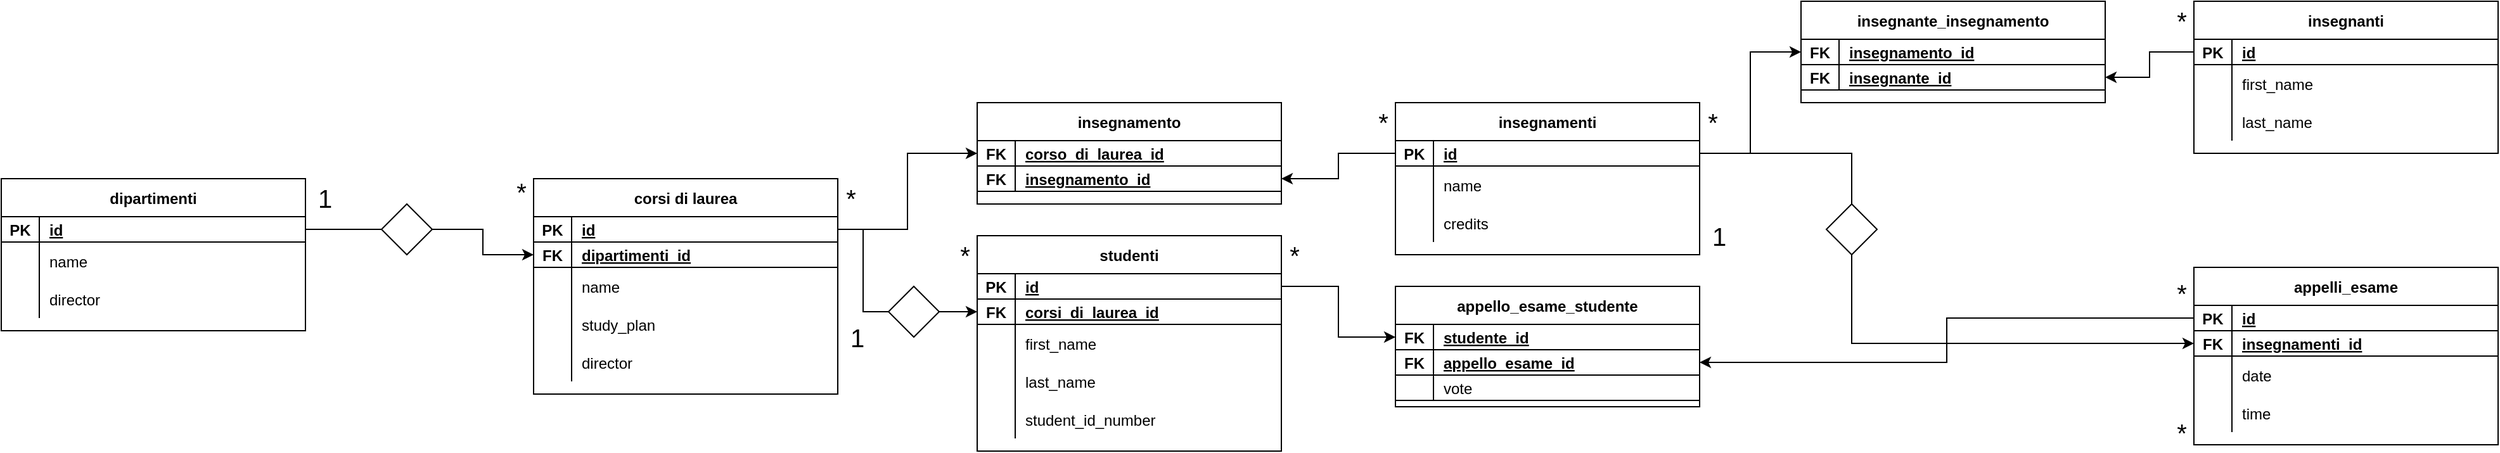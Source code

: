 <mxfile version="17.0.0" type="device"><diagram id="R2lEEEUBdFMjLlhIrx00" name="Page-1"><mxGraphModel dx="1130" dy="514" grid="1" gridSize="10" guides="1" tooltips="1" connect="1" arrows="1" fold="1" page="1" pageScale="1" pageWidth="850" pageHeight="1100" math="0" shadow="0" extFonts="Permanent Marker^https://fonts.googleapis.com/css?family=Permanent+Marker"><root><mxCell id="0"/><mxCell id="1" parent="0"/><mxCell id="UyLgI81GVn8td4IzQtl2-1" value="dipartimenti" style="shape=table;startSize=30;container=1;collapsible=1;childLayout=tableLayout;fixedRows=1;rowLines=0;fontStyle=1;align=center;resizeLast=1;" parent="1" vertex="1"><mxGeometry x="140" y="640" width="240" height="120" as="geometry"/></mxCell><mxCell id="UyLgI81GVn8td4IzQtl2-2" value="" style="shape=partialRectangle;collapsible=0;dropTarget=0;pointerEvents=0;fillColor=none;points=[[0,0.5],[1,0.5]];portConstraint=eastwest;top=0;left=0;right=0;bottom=1;" parent="UyLgI81GVn8td4IzQtl2-1" vertex="1"><mxGeometry y="30" width="240" height="20" as="geometry"/></mxCell><mxCell id="UyLgI81GVn8td4IzQtl2-3" value="PK" style="shape=partialRectangle;overflow=hidden;connectable=0;fillColor=none;top=0;left=0;bottom=0;right=0;fontStyle=1;" parent="UyLgI81GVn8td4IzQtl2-2" vertex="1"><mxGeometry width="30" height="20" as="geometry"><mxRectangle width="30" height="20" as="alternateBounds"/></mxGeometry></mxCell><mxCell id="UyLgI81GVn8td4IzQtl2-4" value="id" style="shape=partialRectangle;overflow=hidden;connectable=0;fillColor=none;top=0;left=0;bottom=0;right=0;align=left;spacingLeft=6;fontStyle=5;" parent="UyLgI81GVn8td4IzQtl2-2" vertex="1"><mxGeometry x="30" width="210" height="20" as="geometry"><mxRectangle width="210" height="20" as="alternateBounds"/></mxGeometry></mxCell><mxCell id="UyLgI81GVn8td4IzQtl2-5" value="" style="shape=partialRectangle;collapsible=0;dropTarget=0;pointerEvents=0;fillColor=none;points=[[0,0.5],[1,0.5]];portConstraint=eastwest;top=0;left=0;right=0;bottom=0;" parent="UyLgI81GVn8td4IzQtl2-1" vertex="1"><mxGeometry y="50" width="240" height="30" as="geometry"/></mxCell><mxCell id="UyLgI81GVn8td4IzQtl2-6" value="" style="shape=partialRectangle;overflow=hidden;connectable=0;fillColor=none;top=0;left=0;bottom=0;right=0;" parent="UyLgI81GVn8td4IzQtl2-5" vertex="1"><mxGeometry width="30" height="30" as="geometry"><mxRectangle width="30" height="30" as="alternateBounds"/></mxGeometry></mxCell><mxCell id="UyLgI81GVn8td4IzQtl2-7" value="name" style="shape=partialRectangle;overflow=hidden;connectable=0;fillColor=none;top=0;left=0;bottom=0;right=0;align=left;spacingLeft=6;" parent="UyLgI81GVn8td4IzQtl2-5" vertex="1"><mxGeometry x="30" width="210" height="30" as="geometry"><mxRectangle width="210" height="30" as="alternateBounds"/></mxGeometry></mxCell><mxCell id="UyLgI81GVn8td4IzQtl2-36" value="" style="shape=partialRectangle;collapsible=0;dropTarget=0;pointerEvents=0;fillColor=none;points=[[0,0.5],[1,0.5]];portConstraint=eastwest;top=0;left=0;right=0;bottom=0;" parent="UyLgI81GVn8td4IzQtl2-1" vertex="1"><mxGeometry y="80" width="240" height="30" as="geometry"/></mxCell><mxCell id="UyLgI81GVn8td4IzQtl2-37" value="" style="shape=partialRectangle;overflow=hidden;connectable=0;fillColor=none;top=0;left=0;bottom=0;right=0;" parent="UyLgI81GVn8td4IzQtl2-36" vertex="1"><mxGeometry width="30" height="30" as="geometry"><mxRectangle width="30" height="30" as="alternateBounds"/></mxGeometry></mxCell><mxCell id="UyLgI81GVn8td4IzQtl2-38" value="director" style="shape=partialRectangle;overflow=hidden;connectable=0;fillColor=none;top=0;left=0;bottom=0;right=0;align=left;spacingLeft=6;" parent="UyLgI81GVn8td4IzQtl2-36" vertex="1"><mxGeometry x="30" width="210" height="30" as="geometry"><mxRectangle width="210" height="30" as="alternateBounds"/></mxGeometry></mxCell><mxCell id="UyLgI81GVn8td4IzQtl2-8" value="corsi di laurea" style="shape=table;startSize=30;container=1;collapsible=1;childLayout=tableLayout;fixedRows=1;rowLines=0;fontStyle=1;align=center;resizeLast=1;" parent="1" vertex="1"><mxGeometry x="560" y="640" width="240" height="170" as="geometry"/></mxCell><mxCell id="UyLgI81GVn8td4IzQtl2-9" value="" style="shape=partialRectangle;collapsible=0;dropTarget=0;pointerEvents=0;fillColor=none;points=[[0,0.5],[1,0.5]];portConstraint=eastwest;top=0;left=0;right=0;bottom=1;" parent="UyLgI81GVn8td4IzQtl2-8" vertex="1"><mxGeometry y="30" width="240" height="20" as="geometry"/></mxCell><mxCell id="UyLgI81GVn8td4IzQtl2-10" value="PK" style="shape=partialRectangle;overflow=hidden;connectable=0;fillColor=none;top=0;left=0;bottom=0;right=0;fontStyle=1;" parent="UyLgI81GVn8td4IzQtl2-9" vertex="1"><mxGeometry width="30" height="20" as="geometry"><mxRectangle width="30" height="20" as="alternateBounds"/></mxGeometry></mxCell><mxCell id="UyLgI81GVn8td4IzQtl2-11" value="id " style="shape=partialRectangle;overflow=hidden;connectable=0;fillColor=none;top=0;left=0;bottom=0;right=0;align=left;spacingLeft=6;fontStyle=5;" parent="UyLgI81GVn8td4IzQtl2-9" vertex="1"><mxGeometry x="30" width="210" height="20" as="geometry"><mxRectangle width="210" height="20" as="alternateBounds"/></mxGeometry></mxCell><mxCell id="UyLgI81GVn8td4IzQtl2-60" value="" style="shape=partialRectangle;collapsible=0;dropTarget=0;pointerEvents=0;fillColor=none;points=[[0,0.5],[1,0.5]];portConstraint=eastwest;top=0;left=0;right=0;bottom=1;" parent="UyLgI81GVn8td4IzQtl2-8" vertex="1"><mxGeometry y="50" width="240" height="20" as="geometry"/></mxCell><mxCell id="UyLgI81GVn8td4IzQtl2-61" value="FK" style="shape=partialRectangle;overflow=hidden;connectable=0;fillColor=none;top=0;left=0;bottom=0;right=0;fontStyle=1;" parent="UyLgI81GVn8td4IzQtl2-60" vertex="1"><mxGeometry width="30" height="20" as="geometry"><mxRectangle width="30" height="20" as="alternateBounds"/></mxGeometry></mxCell><mxCell id="UyLgI81GVn8td4IzQtl2-62" value="dipartimenti_id" style="shape=partialRectangle;overflow=hidden;connectable=0;fillColor=none;top=0;left=0;bottom=0;right=0;align=left;spacingLeft=6;fontStyle=5;" parent="UyLgI81GVn8td4IzQtl2-60" vertex="1"><mxGeometry x="30" width="210" height="20" as="geometry"><mxRectangle width="210" height="20" as="alternateBounds"/></mxGeometry></mxCell><mxCell id="UyLgI81GVn8td4IzQtl2-12" value="" style="shape=partialRectangle;collapsible=0;dropTarget=0;pointerEvents=0;fillColor=none;points=[[0,0.5],[1,0.5]];portConstraint=eastwest;top=0;left=0;right=0;bottom=0;" parent="UyLgI81GVn8td4IzQtl2-8" vertex="1"><mxGeometry y="70" width="240" height="30" as="geometry"/></mxCell><mxCell id="UyLgI81GVn8td4IzQtl2-13" value="" style="shape=partialRectangle;overflow=hidden;connectable=0;fillColor=none;top=0;left=0;bottom=0;right=0;" parent="UyLgI81GVn8td4IzQtl2-12" vertex="1"><mxGeometry width="30" height="30" as="geometry"><mxRectangle width="30" height="30" as="alternateBounds"/></mxGeometry></mxCell><mxCell id="UyLgI81GVn8td4IzQtl2-14" value="name" style="shape=partialRectangle;overflow=hidden;connectable=0;fillColor=none;top=0;left=0;bottom=0;right=0;align=left;spacingLeft=6;" parent="UyLgI81GVn8td4IzQtl2-12" vertex="1"><mxGeometry x="30" width="210" height="30" as="geometry"><mxRectangle width="210" height="30" as="alternateBounds"/></mxGeometry></mxCell><mxCell id="UyLgI81GVn8td4IzQtl2-244" value="" style="shape=partialRectangle;collapsible=0;dropTarget=0;pointerEvents=0;fillColor=none;points=[[0,0.5],[1,0.5]];portConstraint=eastwest;top=0;left=0;right=0;bottom=0;" parent="UyLgI81GVn8td4IzQtl2-8" vertex="1"><mxGeometry y="100" width="240" height="30" as="geometry"/></mxCell><mxCell id="UyLgI81GVn8td4IzQtl2-245" value="" style="shape=partialRectangle;overflow=hidden;connectable=0;fillColor=none;top=0;left=0;bottom=0;right=0;" parent="UyLgI81GVn8td4IzQtl2-244" vertex="1"><mxGeometry width="30" height="30" as="geometry"><mxRectangle width="30" height="30" as="alternateBounds"/></mxGeometry></mxCell><mxCell id="UyLgI81GVn8td4IzQtl2-246" value="study_plan" style="shape=partialRectangle;overflow=hidden;connectable=0;fillColor=none;top=0;left=0;bottom=0;right=0;align=left;spacingLeft=6;" parent="UyLgI81GVn8td4IzQtl2-244" vertex="1"><mxGeometry x="30" width="210" height="30" as="geometry"><mxRectangle width="210" height="30" as="alternateBounds"/></mxGeometry></mxCell><mxCell id="UyLgI81GVn8td4IzQtl2-92" value="" style="shape=partialRectangle;collapsible=0;dropTarget=0;pointerEvents=0;fillColor=none;points=[[0,0.5],[1,0.5]];portConstraint=eastwest;top=0;left=0;right=0;bottom=0;" parent="UyLgI81GVn8td4IzQtl2-8" vertex="1"><mxGeometry y="130" width="240" height="30" as="geometry"/></mxCell><mxCell id="UyLgI81GVn8td4IzQtl2-93" value="" style="shape=partialRectangle;overflow=hidden;connectable=0;fillColor=none;top=0;left=0;bottom=0;right=0;" parent="UyLgI81GVn8td4IzQtl2-92" vertex="1"><mxGeometry width="30" height="30" as="geometry"><mxRectangle width="30" height="30" as="alternateBounds"/></mxGeometry></mxCell><mxCell id="UyLgI81GVn8td4IzQtl2-94" value="director" style="shape=partialRectangle;overflow=hidden;connectable=0;fillColor=none;top=0;left=0;bottom=0;right=0;align=left;spacingLeft=6;" parent="UyLgI81GVn8td4IzQtl2-92" vertex="1"><mxGeometry x="30" width="210" height="30" as="geometry"><mxRectangle width="210" height="30" as="alternateBounds"/></mxGeometry></mxCell><mxCell id="UyLgI81GVn8td4IzQtl2-58" value="1" style="text;html=1;align=center;verticalAlign=middle;resizable=0;points=[];autosize=1;strokeColor=none;fillColor=none;fontSize=20;" parent="1" vertex="1"><mxGeometry x="380" y="640" width="30" height="30" as="geometry"/></mxCell><mxCell id="UyLgI81GVn8td4IzQtl2-59" value="*" style="text;html=1;align=center;verticalAlign=middle;resizable=0;points=[];autosize=1;strokeColor=none;fillColor=none;fontSize=20;" parent="1" vertex="1"><mxGeometry x="540" y="635" width="20" height="30" as="geometry"/></mxCell><mxCell id="UyLgI81GVn8td4IzQtl2-63" value="insegnamenti" style="shape=table;startSize=30;container=1;collapsible=1;childLayout=tableLayout;fixedRows=1;rowLines=0;fontStyle=1;align=center;resizeLast=1;" parent="1" vertex="1"><mxGeometry x="1240" y="580" width="240" height="120" as="geometry"/></mxCell><mxCell id="UyLgI81GVn8td4IzQtl2-64" value="" style="shape=partialRectangle;collapsible=0;dropTarget=0;pointerEvents=0;fillColor=none;points=[[0,0.5],[1,0.5]];portConstraint=eastwest;top=0;left=0;right=0;bottom=1;" parent="UyLgI81GVn8td4IzQtl2-63" vertex="1"><mxGeometry y="30" width="240" height="20" as="geometry"/></mxCell><mxCell id="UyLgI81GVn8td4IzQtl2-65" value="PK" style="shape=partialRectangle;overflow=hidden;connectable=0;fillColor=none;top=0;left=0;bottom=0;right=0;fontStyle=1;" parent="UyLgI81GVn8td4IzQtl2-64" vertex="1"><mxGeometry width="30" height="20" as="geometry"><mxRectangle width="30" height="20" as="alternateBounds"/></mxGeometry></mxCell><mxCell id="UyLgI81GVn8td4IzQtl2-66" value="id " style="shape=partialRectangle;overflow=hidden;connectable=0;fillColor=none;top=0;left=0;bottom=0;right=0;align=left;spacingLeft=6;fontStyle=5;" parent="UyLgI81GVn8td4IzQtl2-64" vertex="1"><mxGeometry x="30" width="210" height="20" as="geometry"><mxRectangle width="210" height="20" as="alternateBounds"/></mxGeometry></mxCell><mxCell id="UyLgI81GVn8td4IzQtl2-70" value="" style="shape=partialRectangle;collapsible=0;dropTarget=0;pointerEvents=0;fillColor=none;points=[[0,0.5],[1,0.5]];portConstraint=eastwest;top=0;left=0;right=0;bottom=0;" parent="UyLgI81GVn8td4IzQtl2-63" vertex="1"><mxGeometry y="50" width="240" height="30" as="geometry"/></mxCell><mxCell id="UyLgI81GVn8td4IzQtl2-71" value="" style="shape=partialRectangle;overflow=hidden;connectable=0;fillColor=none;top=0;left=0;bottom=0;right=0;" parent="UyLgI81GVn8td4IzQtl2-70" vertex="1"><mxGeometry width="30" height="30" as="geometry"><mxRectangle width="30" height="30" as="alternateBounds"/></mxGeometry></mxCell><mxCell id="UyLgI81GVn8td4IzQtl2-72" value="name" style="shape=partialRectangle;overflow=hidden;connectable=0;fillColor=none;top=0;left=0;bottom=0;right=0;align=left;spacingLeft=6;" parent="UyLgI81GVn8td4IzQtl2-70" vertex="1"><mxGeometry x="30" width="210" height="30" as="geometry"><mxRectangle width="210" height="30" as="alternateBounds"/></mxGeometry></mxCell><mxCell id="UyLgI81GVn8td4IzQtl2-241" value="" style="shape=partialRectangle;collapsible=0;dropTarget=0;pointerEvents=0;fillColor=none;points=[[0,0.5],[1,0.5]];portConstraint=eastwest;top=0;left=0;right=0;bottom=0;" parent="UyLgI81GVn8td4IzQtl2-63" vertex="1"><mxGeometry y="80" width="240" height="30" as="geometry"/></mxCell><mxCell id="UyLgI81GVn8td4IzQtl2-242" value="" style="shape=partialRectangle;overflow=hidden;connectable=0;fillColor=none;top=0;left=0;bottom=0;right=0;" parent="UyLgI81GVn8td4IzQtl2-241" vertex="1"><mxGeometry width="30" height="30" as="geometry"><mxRectangle width="30" height="30" as="alternateBounds"/></mxGeometry></mxCell><mxCell id="UyLgI81GVn8td4IzQtl2-243" value="credits" style="shape=partialRectangle;overflow=hidden;connectable=0;fillColor=none;top=0;left=0;bottom=0;right=0;align=left;spacingLeft=6;" parent="UyLgI81GVn8td4IzQtl2-241" vertex="1"><mxGeometry x="30" width="210" height="30" as="geometry"><mxRectangle width="210" height="30" as="alternateBounds"/></mxGeometry></mxCell><mxCell id="UyLgI81GVn8td4IzQtl2-75" value="insegnamento" style="shape=table;startSize=30;container=1;collapsible=1;childLayout=tableLayout;fixedRows=1;rowLines=0;fontStyle=1;align=center;resizeLast=1;" parent="1" vertex="1"><mxGeometry x="910" y="580" width="240" height="80" as="geometry"/></mxCell><mxCell id="UyLgI81GVn8td4IzQtl2-76" value="" style="shape=partialRectangle;collapsible=0;dropTarget=0;pointerEvents=0;fillColor=none;points=[[0,0.5],[1,0.5]];portConstraint=eastwest;top=0;left=0;right=0;bottom=1;" parent="UyLgI81GVn8td4IzQtl2-75" vertex="1"><mxGeometry y="30" width="240" height="20" as="geometry"/></mxCell><mxCell id="UyLgI81GVn8td4IzQtl2-77" value="FK" style="shape=partialRectangle;overflow=hidden;connectable=0;fillColor=none;top=0;left=0;bottom=0;right=0;fontStyle=1;" parent="UyLgI81GVn8td4IzQtl2-76" vertex="1"><mxGeometry width="30" height="20" as="geometry"><mxRectangle width="30" height="20" as="alternateBounds"/></mxGeometry></mxCell><mxCell id="UyLgI81GVn8td4IzQtl2-78" value="corso_di_laurea_id" style="shape=partialRectangle;overflow=hidden;connectable=0;fillColor=none;top=0;left=0;bottom=0;right=0;align=left;spacingLeft=6;fontStyle=5;" parent="UyLgI81GVn8td4IzQtl2-76" vertex="1"><mxGeometry x="30" width="210" height="20" as="geometry"><mxRectangle width="210" height="20" as="alternateBounds"/></mxGeometry></mxCell><mxCell id="UyLgI81GVn8td4IzQtl2-79" value="" style="shape=partialRectangle;collapsible=0;dropTarget=0;pointerEvents=0;fillColor=none;points=[[0,0.5],[1,0.5]];portConstraint=eastwest;top=0;left=0;right=0;bottom=1;" parent="UyLgI81GVn8td4IzQtl2-75" vertex="1"><mxGeometry y="50" width="240" height="20" as="geometry"/></mxCell><mxCell id="UyLgI81GVn8td4IzQtl2-80" value="FK" style="shape=partialRectangle;overflow=hidden;connectable=0;fillColor=none;top=0;left=0;bottom=0;right=0;fontStyle=1;" parent="UyLgI81GVn8td4IzQtl2-79" vertex="1"><mxGeometry width="30" height="20" as="geometry"><mxRectangle width="30" height="20" as="alternateBounds"/></mxGeometry></mxCell><mxCell id="UyLgI81GVn8td4IzQtl2-81" value="insegnamento_id" style="shape=partialRectangle;overflow=hidden;connectable=0;fillColor=none;top=0;left=0;bottom=0;right=0;align=left;spacingLeft=6;fontStyle=5;" parent="UyLgI81GVn8td4IzQtl2-79" vertex="1"><mxGeometry x="30" width="210" height="20" as="geometry"><mxRectangle width="210" height="20" as="alternateBounds"/></mxGeometry></mxCell><mxCell id="UyLgI81GVn8td4IzQtl2-86" style="edgeStyle=orthogonalEdgeStyle;rounded=0;orthogonalLoop=1;jettySize=auto;html=1;exitX=1;exitY=0.5;exitDx=0;exitDy=0;entryX=0;entryY=0.5;entryDx=0;entryDy=0;" parent="1" source="UyLgI81GVn8td4IzQtl2-9" target="UyLgI81GVn8td4IzQtl2-76" edge="1"><mxGeometry relative="1" as="geometry"/></mxCell><mxCell id="UyLgI81GVn8td4IzQtl2-87" style="edgeStyle=orthogonalEdgeStyle;rounded=0;orthogonalLoop=1;jettySize=auto;html=1;entryX=1;entryY=0.5;entryDx=0;entryDy=0;" parent="1" source="UyLgI81GVn8td4IzQtl2-64" target="UyLgI81GVn8td4IzQtl2-79" edge="1"><mxGeometry relative="1" as="geometry"/></mxCell><mxCell id="UyLgI81GVn8td4IzQtl2-95" value="insegnante_insegnamento" style="shape=table;startSize=30;container=1;collapsible=1;childLayout=tableLayout;fixedRows=1;rowLines=0;fontStyle=1;align=center;resizeLast=1;" parent="1" vertex="1"><mxGeometry x="1560" y="500" width="240" height="80" as="geometry"/></mxCell><mxCell id="UyLgI81GVn8td4IzQtl2-96" value="" style="shape=partialRectangle;collapsible=0;dropTarget=0;pointerEvents=0;fillColor=none;points=[[0,0.5],[1,0.5]];portConstraint=eastwest;top=0;left=0;right=0;bottom=1;" parent="UyLgI81GVn8td4IzQtl2-95" vertex="1"><mxGeometry y="30" width="240" height="20" as="geometry"/></mxCell><mxCell id="UyLgI81GVn8td4IzQtl2-97" value="FK" style="shape=partialRectangle;overflow=hidden;connectable=0;fillColor=none;top=0;left=0;bottom=0;right=0;fontStyle=1;" parent="UyLgI81GVn8td4IzQtl2-96" vertex="1"><mxGeometry width="30" height="20" as="geometry"><mxRectangle width="30" height="20" as="alternateBounds"/></mxGeometry></mxCell><mxCell id="UyLgI81GVn8td4IzQtl2-98" value="insegnamento_id" style="shape=partialRectangle;overflow=hidden;connectable=0;fillColor=none;top=0;left=0;bottom=0;right=0;align=left;spacingLeft=6;fontStyle=5;" parent="UyLgI81GVn8td4IzQtl2-96" vertex="1"><mxGeometry x="30" width="210" height="20" as="geometry"><mxRectangle width="210" height="20" as="alternateBounds"/></mxGeometry></mxCell><mxCell id="UyLgI81GVn8td4IzQtl2-109" value="" style="shape=partialRectangle;collapsible=0;dropTarget=0;pointerEvents=0;fillColor=none;points=[[0,0.5],[1,0.5]];portConstraint=eastwest;top=0;left=0;right=0;bottom=1;" parent="UyLgI81GVn8td4IzQtl2-95" vertex="1"><mxGeometry y="50" width="240" height="20" as="geometry"/></mxCell><mxCell id="UyLgI81GVn8td4IzQtl2-110" value="FK" style="shape=partialRectangle;overflow=hidden;connectable=0;fillColor=none;top=0;left=0;bottom=0;right=0;fontStyle=1;" parent="UyLgI81GVn8td4IzQtl2-109" vertex="1"><mxGeometry width="30" height="20" as="geometry"><mxRectangle width="30" height="20" as="alternateBounds"/></mxGeometry></mxCell><mxCell id="UyLgI81GVn8td4IzQtl2-111" value="insegnante_id" style="shape=partialRectangle;overflow=hidden;connectable=0;fillColor=none;top=0;left=0;bottom=0;right=0;align=left;spacingLeft=6;fontStyle=5;" parent="UyLgI81GVn8td4IzQtl2-109" vertex="1"><mxGeometry x="30" width="210" height="20" as="geometry"><mxRectangle width="210" height="20" as="alternateBounds"/></mxGeometry></mxCell><mxCell id="UyLgI81GVn8td4IzQtl2-102" value="insegnanti" style="shape=table;startSize=30;container=1;collapsible=1;childLayout=tableLayout;fixedRows=1;rowLines=0;fontStyle=1;align=center;resizeLast=1;" parent="1" vertex="1"><mxGeometry x="1870" y="500" width="240" height="120" as="geometry"/></mxCell><mxCell id="UyLgI81GVn8td4IzQtl2-103" value="" style="shape=partialRectangle;collapsible=0;dropTarget=0;pointerEvents=0;fillColor=none;points=[[0,0.5],[1,0.5]];portConstraint=eastwest;top=0;left=0;right=0;bottom=1;" parent="UyLgI81GVn8td4IzQtl2-102" vertex="1"><mxGeometry y="30" width="240" height="20" as="geometry"/></mxCell><mxCell id="UyLgI81GVn8td4IzQtl2-104" value="PK" style="shape=partialRectangle;overflow=hidden;connectable=0;fillColor=none;top=0;left=0;bottom=0;right=0;fontStyle=1;" parent="UyLgI81GVn8td4IzQtl2-103" vertex="1"><mxGeometry width="30" height="20" as="geometry"><mxRectangle width="30" height="20" as="alternateBounds"/></mxGeometry></mxCell><mxCell id="UyLgI81GVn8td4IzQtl2-105" value="id " style="shape=partialRectangle;overflow=hidden;connectable=0;fillColor=none;top=0;left=0;bottom=0;right=0;align=left;spacingLeft=6;fontStyle=5;" parent="UyLgI81GVn8td4IzQtl2-103" vertex="1"><mxGeometry x="30" width="210" height="20" as="geometry"><mxRectangle width="210" height="20" as="alternateBounds"/></mxGeometry></mxCell><mxCell id="UyLgI81GVn8td4IzQtl2-106" value="" style="shape=partialRectangle;collapsible=0;dropTarget=0;pointerEvents=0;fillColor=none;points=[[0,0.5],[1,0.5]];portConstraint=eastwest;top=0;left=0;right=0;bottom=0;" parent="UyLgI81GVn8td4IzQtl2-102" vertex="1"><mxGeometry y="50" width="240" height="30" as="geometry"/></mxCell><mxCell id="UyLgI81GVn8td4IzQtl2-107" value="" style="shape=partialRectangle;overflow=hidden;connectable=0;fillColor=none;top=0;left=0;bottom=0;right=0;" parent="UyLgI81GVn8td4IzQtl2-106" vertex="1"><mxGeometry width="30" height="30" as="geometry"><mxRectangle width="30" height="30" as="alternateBounds"/></mxGeometry></mxCell><mxCell id="UyLgI81GVn8td4IzQtl2-108" value="first_name" style="shape=partialRectangle;overflow=hidden;connectable=0;fillColor=none;top=0;left=0;bottom=0;right=0;align=left;spacingLeft=6;" parent="UyLgI81GVn8td4IzQtl2-106" vertex="1"><mxGeometry x="30" width="210" height="30" as="geometry"><mxRectangle width="210" height="30" as="alternateBounds"/></mxGeometry></mxCell><mxCell id="UyLgI81GVn8td4IzQtl2-116" value="" style="shape=partialRectangle;collapsible=0;dropTarget=0;pointerEvents=0;fillColor=none;points=[[0,0.5],[1,0.5]];portConstraint=eastwest;top=0;left=0;right=0;bottom=0;" parent="UyLgI81GVn8td4IzQtl2-102" vertex="1"><mxGeometry y="80" width="240" height="30" as="geometry"/></mxCell><mxCell id="UyLgI81GVn8td4IzQtl2-117" value="" style="shape=partialRectangle;overflow=hidden;connectable=0;fillColor=none;top=0;left=0;bottom=0;right=0;" parent="UyLgI81GVn8td4IzQtl2-116" vertex="1"><mxGeometry width="30" height="30" as="geometry"><mxRectangle width="30" height="30" as="alternateBounds"/></mxGeometry></mxCell><mxCell id="UyLgI81GVn8td4IzQtl2-118" value="last_name" style="shape=partialRectangle;overflow=hidden;connectable=0;fillColor=none;top=0;left=0;bottom=0;right=0;align=left;spacingLeft=6;" parent="UyLgI81GVn8td4IzQtl2-116" vertex="1"><mxGeometry x="30" width="210" height="30" as="geometry"><mxRectangle width="210" height="30" as="alternateBounds"/></mxGeometry></mxCell><mxCell id="UyLgI81GVn8td4IzQtl2-112" style="edgeStyle=orthogonalEdgeStyle;rounded=0;orthogonalLoop=1;jettySize=auto;html=1;entryX=0;entryY=0.5;entryDx=0;entryDy=0;" parent="1" source="UyLgI81GVn8td4IzQtl2-64" target="UyLgI81GVn8td4IzQtl2-96" edge="1"><mxGeometry relative="1" as="geometry"/></mxCell><mxCell id="UyLgI81GVn8td4IzQtl2-113" style="edgeStyle=orthogonalEdgeStyle;rounded=0;orthogonalLoop=1;jettySize=auto;html=1;entryX=1;entryY=0.5;entryDx=0;entryDy=0;" parent="1" source="UyLgI81GVn8td4IzQtl2-103" target="UyLgI81GVn8td4IzQtl2-109" edge="1"><mxGeometry relative="1" as="geometry"/></mxCell><mxCell id="UyLgI81GVn8td4IzQtl2-119" value="appelli_esame" style="shape=table;startSize=30;container=1;collapsible=1;childLayout=tableLayout;fixedRows=1;rowLines=0;fontStyle=1;align=center;resizeLast=1;" parent="1" vertex="1"><mxGeometry x="1870" y="710" width="240" height="140" as="geometry"/></mxCell><mxCell id="UyLgI81GVn8td4IzQtl2-120" value="" style="shape=partialRectangle;collapsible=0;dropTarget=0;pointerEvents=0;fillColor=none;points=[[0,0.5],[1,0.5]];portConstraint=eastwest;top=0;left=0;right=0;bottom=1;" parent="UyLgI81GVn8td4IzQtl2-119" vertex="1"><mxGeometry y="30" width="240" height="20" as="geometry"/></mxCell><mxCell id="UyLgI81GVn8td4IzQtl2-121" value="PK" style="shape=partialRectangle;overflow=hidden;connectable=0;fillColor=none;top=0;left=0;bottom=0;right=0;fontStyle=1;" parent="UyLgI81GVn8td4IzQtl2-120" vertex="1"><mxGeometry width="30" height="20" as="geometry"><mxRectangle width="30" height="20" as="alternateBounds"/></mxGeometry></mxCell><mxCell id="UyLgI81GVn8td4IzQtl2-122" value="id " style="shape=partialRectangle;overflow=hidden;connectable=0;fillColor=none;top=0;left=0;bottom=0;right=0;align=left;spacingLeft=6;fontStyle=5;" parent="UyLgI81GVn8td4IzQtl2-120" vertex="1"><mxGeometry x="30" width="210" height="20" as="geometry"><mxRectangle width="210" height="20" as="alternateBounds"/></mxGeometry></mxCell><mxCell id="UyLgI81GVn8td4IzQtl2-129" value="" style="shape=partialRectangle;collapsible=0;dropTarget=0;pointerEvents=0;fillColor=none;points=[[0,0.5],[1,0.5]];portConstraint=eastwest;top=0;left=0;right=0;bottom=1;" parent="UyLgI81GVn8td4IzQtl2-119" vertex="1"><mxGeometry y="50" width="240" height="20" as="geometry"/></mxCell><mxCell id="UyLgI81GVn8td4IzQtl2-130" value="FK" style="shape=partialRectangle;overflow=hidden;connectable=0;fillColor=none;top=0;left=0;bottom=0;right=0;fontStyle=1;" parent="UyLgI81GVn8td4IzQtl2-129" vertex="1"><mxGeometry width="30" height="20" as="geometry"><mxRectangle width="30" height="20" as="alternateBounds"/></mxGeometry></mxCell><mxCell id="UyLgI81GVn8td4IzQtl2-131" value="insegnamenti_id" style="shape=partialRectangle;overflow=hidden;connectable=0;fillColor=none;top=0;left=0;bottom=0;right=0;align=left;spacingLeft=6;fontStyle=5;" parent="UyLgI81GVn8td4IzQtl2-129" vertex="1"><mxGeometry x="30" width="210" height="20" as="geometry"><mxRectangle width="210" height="20" as="alternateBounds"/></mxGeometry></mxCell><mxCell id="UyLgI81GVn8td4IzQtl2-123" value="" style="shape=partialRectangle;collapsible=0;dropTarget=0;pointerEvents=0;fillColor=none;points=[[0,0.5],[1,0.5]];portConstraint=eastwest;top=0;left=0;right=0;bottom=0;" parent="UyLgI81GVn8td4IzQtl2-119" vertex="1"><mxGeometry y="70" width="240" height="30" as="geometry"/></mxCell><mxCell id="UyLgI81GVn8td4IzQtl2-124" value="" style="shape=partialRectangle;overflow=hidden;connectable=0;fillColor=none;top=0;left=0;bottom=0;right=0;" parent="UyLgI81GVn8td4IzQtl2-123" vertex="1"><mxGeometry width="30" height="30" as="geometry"><mxRectangle width="30" height="30" as="alternateBounds"/></mxGeometry></mxCell><mxCell id="UyLgI81GVn8td4IzQtl2-125" value="date" style="shape=partialRectangle;overflow=hidden;connectable=0;fillColor=none;top=0;left=0;bottom=0;right=0;align=left;spacingLeft=6;" parent="UyLgI81GVn8td4IzQtl2-123" vertex="1"><mxGeometry x="30" width="210" height="30" as="geometry"><mxRectangle width="210" height="30" as="alternateBounds"/></mxGeometry></mxCell><mxCell id="UyLgI81GVn8td4IzQtl2-126" value="" style="shape=partialRectangle;collapsible=0;dropTarget=0;pointerEvents=0;fillColor=none;points=[[0,0.5],[1,0.5]];portConstraint=eastwest;top=0;left=0;right=0;bottom=0;" parent="UyLgI81GVn8td4IzQtl2-119" vertex="1"><mxGeometry y="100" width="240" height="30" as="geometry"/></mxCell><mxCell id="UyLgI81GVn8td4IzQtl2-127" value="" style="shape=partialRectangle;overflow=hidden;connectable=0;fillColor=none;top=0;left=0;bottom=0;right=0;" parent="UyLgI81GVn8td4IzQtl2-126" vertex="1"><mxGeometry width="30" height="30" as="geometry"><mxRectangle width="30" height="30" as="alternateBounds"/></mxGeometry></mxCell><mxCell id="UyLgI81GVn8td4IzQtl2-128" value="time" style="shape=partialRectangle;overflow=hidden;connectable=0;fillColor=none;top=0;left=0;bottom=0;right=0;align=left;spacingLeft=6;" parent="UyLgI81GVn8td4IzQtl2-126" vertex="1"><mxGeometry x="30" width="210" height="30" as="geometry"><mxRectangle width="210" height="30" as="alternateBounds"/></mxGeometry></mxCell><mxCell id="UyLgI81GVn8td4IzQtl2-135" value="studenti" style="shape=table;startSize=30;container=1;collapsible=1;childLayout=tableLayout;fixedRows=1;rowLines=0;fontStyle=1;align=center;resizeLast=1;" parent="1" vertex="1"><mxGeometry x="910" y="685" width="240" height="170" as="geometry"/></mxCell><mxCell id="UyLgI81GVn8td4IzQtl2-136" value="" style="shape=partialRectangle;collapsible=0;dropTarget=0;pointerEvents=0;fillColor=none;points=[[0,0.5],[1,0.5]];portConstraint=eastwest;top=0;left=0;right=0;bottom=1;" parent="UyLgI81GVn8td4IzQtl2-135" vertex="1"><mxGeometry y="30" width="240" height="20" as="geometry"/></mxCell><mxCell id="UyLgI81GVn8td4IzQtl2-137" value="PK" style="shape=partialRectangle;overflow=hidden;connectable=0;fillColor=none;top=0;left=0;bottom=0;right=0;fontStyle=1;" parent="UyLgI81GVn8td4IzQtl2-136" vertex="1"><mxGeometry width="30" height="20" as="geometry"><mxRectangle width="30" height="20" as="alternateBounds"/></mxGeometry></mxCell><mxCell id="UyLgI81GVn8td4IzQtl2-138" value="id " style="shape=partialRectangle;overflow=hidden;connectable=0;fillColor=none;top=0;left=0;bottom=0;right=0;align=left;spacingLeft=6;fontStyle=5;" parent="UyLgI81GVn8td4IzQtl2-136" vertex="1"><mxGeometry x="30" width="210" height="20" as="geometry"><mxRectangle width="210" height="20" as="alternateBounds"/></mxGeometry></mxCell><mxCell id="UyLgI81GVn8td4IzQtl2-142" value="" style="shape=partialRectangle;collapsible=0;dropTarget=0;pointerEvents=0;fillColor=none;points=[[0,0.5],[1,0.5]];portConstraint=eastwest;top=0;left=0;right=0;bottom=1;" parent="UyLgI81GVn8td4IzQtl2-135" vertex="1"><mxGeometry y="50" width="240" height="20" as="geometry"/></mxCell><mxCell id="UyLgI81GVn8td4IzQtl2-143" value="FK" style="shape=partialRectangle;overflow=hidden;connectable=0;fillColor=none;top=0;left=0;bottom=0;right=0;fontStyle=1;" parent="UyLgI81GVn8td4IzQtl2-142" vertex="1"><mxGeometry width="30" height="20" as="geometry"><mxRectangle width="30" height="20" as="alternateBounds"/></mxGeometry></mxCell><mxCell id="UyLgI81GVn8td4IzQtl2-144" value="corsi_di_laurea_id" style="shape=partialRectangle;overflow=hidden;connectable=0;fillColor=none;top=0;left=0;bottom=0;right=0;align=left;spacingLeft=6;fontStyle=5;" parent="UyLgI81GVn8td4IzQtl2-142" vertex="1"><mxGeometry x="30" width="210" height="20" as="geometry"><mxRectangle width="210" height="20" as="alternateBounds"/></mxGeometry></mxCell><mxCell id="UyLgI81GVn8td4IzQtl2-139" value="" style="shape=partialRectangle;collapsible=0;dropTarget=0;pointerEvents=0;fillColor=none;points=[[0,0.5],[1,0.5]];portConstraint=eastwest;top=0;left=0;right=0;bottom=0;" parent="UyLgI81GVn8td4IzQtl2-135" vertex="1"><mxGeometry y="70" width="240" height="30" as="geometry"/></mxCell><mxCell id="UyLgI81GVn8td4IzQtl2-140" value="" style="shape=partialRectangle;overflow=hidden;connectable=0;fillColor=none;top=0;left=0;bottom=0;right=0;" parent="UyLgI81GVn8td4IzQtl2-139" vertex="1"><mxGeometry width="30" height="30" as="geometry"><mxRectangle width="30" height="30" as="alternateBounds"/></mxGeometry></mxCell><mxCell id="UyLgI81GVn8td4IzQtl2-141" value="first_name" style="shape=partialRectangle;overflow=hidden;connectable=0;fillColor=none;top=0;left=0;bottom=0;right=0;align=left;spacingLeft=6;" parent="UyLgI81GVn8td4IzQtl2-139" vertex="1"><mxGeometry x="30" width="210" height="30" as="geometry"><mxRectangle width="210" height="30" as="alternateBounds"/></mxGeometry></mxCell><mxCell id="UyLgI81GVn8td4IzQtl2-146" value="" style="shape=partialRectangle;collapsible=0;dropTarget=0;pointerEvents=0;fillColor=none;points=[[0,0.5],[1,0.5]];portConstraint=eastwest;top=0;left=0;right=0;bottom=0;" parent="UyLgI81GVn8td4IzQtl2-135" vertex="1"><mxGeometry y="100" width="240" height="30" as="geometry"/></mxCell><mxCell id="UyLgI81GVn8td4IzQtl2-147" value="" style="shape=partialRectangle;overflow=hidden;connectable=0;fillColor=none;top=0;left=0;bottom=0;right=0;" parent="UyLgI81GVn8td4IzQtl2-146" vertex="1"><mxGeometry width="30" height="30" as="geometry"><mxRectangle width="30" height="30" as="alternateBounds"/></mxGeometry></mxCell><mxCell id="UyLgI81GVn8td4IzQtl2-148" value="last_name" style="shape=partialRectangle;overflow=hidden;connectable=0;fillColor=none;top=0;left=0;bottom=0;right=0;align=left;spacingLeft=6;" parent="UyLgI81GVn8td4IzQtl2-146" vertex="1"><mxGeometry x="30" width="210" height="30" as="geometry"><mxRectangle width="210" height="30" as="alternateBounds"/></mxGeometry></mxCell><mxCell id="UyLgI81GVn8td4IzQtl2-149" value="" style="shape=partialRectangle;collapsible=0;dropTarget=0;pointerEvents=0;fillColor=none;points=[[0,0.5],[1,0.5]];portConstraint=eastwest;top=0;left=0;right=0;bottom=0;" parent="UyLgI81GVn8td4IzQtl2-135" vertex="1"><mxGeometry y="130" width="240" height="30" as="geometry"/></mxCell><mxCell id="UyLgI81GVn8td4IzQtl2-150" value="" style="shape=partialRectangle;overflow=hidden;connectable=0;fillColor=none;top=0;left=0;bottom=0;right=0;" parent="UyLgI81GVn8td4IzQtl2-149" vertex="1"><mxGeometry width="30" height="30" as="geometry"><mxRectangle width="30" height="30" as="alternateBounds"/></mxGeometry></mxCell><mxCell id="UyLgI81GVn8td4IzQtl2-151" value="student_id_number" style="shape=partialRectangle;overflow=hidden;connectable=0;fillColor=none;top=0;left=0;bottom=0;right=0;align=left;spacingLeft=6;" parent="UyLgI81GVn8td4IzQtl2-149" vertex="1"><mxGeometry x="30" width="210" height="30" as="geometry"><mxRectangle width="210" height="30" as="alternateBounds"/></mxGeometry></mxCell><mxCell id="UyLgI81GVn8td4IzQtl2-145" style="edgeStyle=orthogonalEdgeStyle;rounded=0;orthogonalLoop=1;jettySize=auto;html=1;entryX=0;entryY=0.5;entryDx=0;entryDy=0;startArrow=none;" parent="1" source="UyLgI81GVn8td4IzQtl2-165" target="UyLgI81GVn8td4IzQtl2-142" edge="1"><mxGeometry relative="1" as="geometry"/></mxCell><mxCell id="UyLgI81GVn8td4IzQtl2-152" value="appello_esame_studente" style="shape=table;startSize=30;container=1;collapsible=1;childLayout=tableLayout;fixedRows=1;rowLines=0;fontStyle=1;align=center;resizeLast=1;" parent="1" vertex="1"><mxGeometry x="1240" y="725" width="240" height="95" as="geometry"/></mxCell><mxCell id="UyLgI81GVn8td4IzQtl2-153" value="" style="shape=partialRectangle;collapsible=0;dropTarget=0;pointerEvents=0;fillColor=none;points=[[0,0.5],[1,0.5]];portConstraint=eastwest;top=0;left=0;right=0;bottom=1;" parent="UyLgI81GVn8td4IzQtl2-152" vertex="1"><mxGeometry y="30" width="240" height="20" as="geometry"/></mxCell><mxCell id="UyLgI81GVn8td4IzQtl2-154" value="FK" style="shape=partialRectangle;overflow=hidden;connectable=0;fillColor=none;top=0;left=0;bottom=0;right=0;fontStyle=1;" parent="UyLgI81GVn8td4IzQtl2-153" vertex="1"><mxGeometry width="30" height="20" as="geometry"><mxRectangle width="30" height="20" as="alternateBounds"/></mxGeometry></mxCell><mxCell id="UyLgI81GVn8td4IzQtl2-155" value="studente_id" style="shape=partialRectangle;overflow=hidden;connectable=0;fillColor=none;top=0;left=0;bottom=0;right=0;align=left;spacingLeft=6;fontStyle=5;" parent="UyLgI81GVn8td4IzQtl2-153" vertex="1"><mxGeometry x="30" width="210" height="20" as="geometry"><mxRectangle width="210" height="20" as="alternateBounds"/></mxGeometry></mxCell><mxCell id="UyLgI81GVn8td4IzQtl2-156" value="" style="shape=partialRectangle;collapsible=0;dropTarget=0;pointerEvents=0;fillColor=none;points=[[0,0.5],[1,0.5]];portConstraint=eastwest;top=0;left=0;right=0;bottom=1;" parent="UyLgI81GVn8td4IzQtl2-152" vertex="1"><mxGeometry y="50" width="240" height="20" as="geometry"/></mxCell><mxCell id="UyLgI81GVn8td4IzQtl2-157" value="FK" style="shape=partialRectangle;overflow=hidden;connectable=0;fillColor=none;top=0;left=0;bottom=0;right=0;fontStyle=1;" parent="UyLgI81GVn8td4IzQtl2-156" vertex="1"><mxGeometry width="30" height="20" as="geometry"><mxRectangle width="30" height="20" as="alternateBounds"/></mxGeometry></mxCell><mxCell id="UyLgI81GVn8td4IzQtl2-158" value="appello_esame_id" style="shape=partialRectangle;overflow=hidden;connectable=0;fillColor=none;top=0;left=0;bottom=0;right=0;align=left;spacingLeft=6;fontStyle=5;" parent="UyLgI81GVn8td4IzQtl2-156" vertex="1"><mxGeometry x="30" width="210" height="20" as="geometry"><mxRectangle width="210" height="20" as="alternateBounds"/></mxGeometry></mxCell><mxCell id="wVbA3Ky6piepOwplSNpt-5" value="" style="shape=partialRectangle;collapsible=0;dropTarget=0;pointerEvents=0;fillColor=none;points=[[0,0.5],[1,0.5]];portConstraint=eastwest;top=0;left=0;right=0;bottom=1;" vertex="1" parent="UyLgI81GVn8td4IzQtl2-152"><mxGeometry y="70" width="240" height="20" as="geometry"/></mxCell><mxCell id="wVbA3Ky6piepOwplSNpt-6" value="" style="shape=partialRectangle;overflow=hidden;connectable=0;fillColor=none;top=0;left=0;bottom=0;right=0;fontStyle=1;" vertex="1" parent="wVbA3Ky6piepOwplSNpt-5"><mxGeometry width="30" height="20" as="geometry"><mxRectangle width="30" height="20" as="alternateBounds"/></mxGeometry></mxCell><mxCell id="wVbA3Ky6piepOwplSNpt-7" value="vote" style="shape=partialRectangle;overflow=hidden;connectable=0;fillColor=none;top=0;left=0;bottom=0;right=0;align=left;spacingLeft=6;fontStyle=0;" vertex="1" parent="wVbA3Ky6piepOwplSNpt-5"><mxGeometry x="30" width="210" height="20" as="geometry"><mxRectangle width="210" height="20" as="alternateBounds"/></mxGeometry></mxCell><mxCell id="UyLgI81GVn8td4IzQtl2-160" style="edgeStyle=orthogonalEdgeStyle;rounded=0;orthogonalLoop=1;jettySize=auto;html=1;entryX=0;entryY=0.5;entryDx=0;entryDy=0;" parent="1" source="UyLgI81GVn8td4IzQtl2-136" target="UyLgI81GVn8td4IzQtl2-153" edge="1"><mxGeometry relative="1" as="geometry"/></mxCell><mxCell id="UyLgI81GVn8td4IzQtl2-165" value="" style="rhombus;whiteSpace=wrap;html=1;" parent="1" vertex="1"><mxGeometry x="840" y="725" width="40" height="40" as="geometry"/></mxCell><mxCell id="UyLgI81GVn8td4IzQtl2-168" value="" style="edgeStyle=orthogonalEdgeStyle;rounded=0;orthogonalLoop=1;jettySize=auto;html=1;entryX=0;entryY=0.5;entryDx=0;entryDy=0;endArrow=none;" parent="1" source="UyLgI81GVn8td4IzQtl2-9" target="UyLgI81GVn8td4IzQtl2-165" edge="1"><mxGeometry relative="1" as="geometry"><mxPoint x="800" y="680" as="sourcePoint"/><mxPoint x="910" y="830" as="targetPoint"/></mxGeometry></mxCell><mxCell id="UyLgI81GVn8td4IzQtl2-184" style="edgeStyle=orthogonalEdgeStyle;rounded=0;orthogonalLoop=1;jettySize=auto;html=1;entryX=1;entryY=0.5;entryDx=0;entryDy=0;" parent="1" source="UyLgI81GVn8td4IzQtl2-120" target="UyLgI81GVn8td4IzQtl2-156" edge="1"><mxGeometry relative="1" as="geometry"/></mxCell><mxCell id="UyLgI81GVn8td4IzQtl2-195" style="edgeStyle=orthogonalEdgeStyle;rounded=0;orthogonalLoop=1;jettySize=auto;html=1;entryX=0;entryY=0.5;entryDx=0;entryDy=0;startArrow=none;exitX=0.5;exitY=1;exitDx=0;exitDy=0;" parent="1" source="UyLgI81GVn8td4IzQtl2-196" target="UyLgI81GVn8td4IzQtl2-129" edge="1"><mxGeometry relative="1" as="geometry"><Array as="points"><mxPoint x="1600" y="770"/><mxPoint x="1870" y="770"/></Array></mxGeometry></mxCell><mxCell id="UyLgI81GVn8td4IzQtl2-196" value="" style="rhombus;whiteSpace=wrap;html=1;" parent="1" vertex="1"><mxGeometry x="1580" y="660" width="40" height="40" as="geometry"/></mxCell><mxCell id="UyLgI81GVn8td4IzQtl2-197" value="" style="edgeStyle=orthogonalEdgeStyle;rounded=0;orthogonalLoop=1;jettySize=auto;html=1;endArrow=none;entryX=0.5;entryY=0;entryDx=0;entryDy=0;" parent="1" source="UyLgI81GVn8td4IzQtl2-64" target="UyLgI81GVn8td4IzQtl2-196" edge="1"><mxGeometry relative="1" as="geometry"><mxPoint x="1470" y="620" as="sourcePoint"/><mxPoint x="1580" y="630" as="targetPoint"/><Array as="points"/></mxGeometry></mxCell><mxCell id="UyLgI81GVn8td4IzQtl2-216" style="edgeStyle=orthogonalEdgeStyle;rounded=0;orthogonalLoop=1;jettySize=auto;html=1;entryX=0;entryY=0.5;entryDx=0;entryDy=0;startArrow=none;" parent="1" source="UyLgI81GVn8td4IzQtl2-217" target="UyLgI81GVn8td4IzQtl2-60" edge="1"><mxGeometry relative="1" as="geometry"/></mxCell><mxCell id="UyLgI81GVn8td4IzQtl2-217" value="" style="rhombus;whiteSpace=wrap;html=1;" parent="1" vertex="1"><mxGeometry x="440" y="660" width="40" height="40" as="geometry"/></mxCell><mxCell id="UyLgI81GVn8td4IzQtl2-218" value="" style="edgeStyle=orthogonalEdgeStyle;rounded=0;orthogonalLoop=1;jettySize=auto;html=1;entryX=0;entryY=0.5;entryDx=0;entryDy=0;endArrow=none;" parent="1" source="UyLgI81GVn8td4IzQtl2-2" target="UyLgI81GVn8td4IzQtl2-217" edge="1"><mxGeometry relative="1" as="geometry"><mxPoint x="360" y="680.04" as="sourcePoint"/><mxPoint x="560" y="700" as="targetPoint"/></mxGeometry></mxCell><mxCell id="UyLgI81GVn8td4IzQtl2-220" value="1" style="text;html=1;align=center;verticalAlign=middle;resizable=0;points=[];autosize=1;strokeColor=none;fillColor=none;fontSize=20;" parent="1" vertex="1"><mxGeometry x="800" y="750" width="30" height="30" as="geometry"/></mxCell><mxCell id="UyLgI81GVn8td4IzQtl2-221" value="1" style="text;html=1;align=center;verticalAlign=middle;resizable=0;points=[];autosize=1;strokeColor=none;fillColor=none;fontSize=20;" parent="1" vertex="1"><mxGeometry x="1480" y="670" width="30" height="30" as="geometry"/></mxCell><mxCell id="UyLgI81GVn8td4IzQtl2-222" value="*" style="text;html=1;align=center;verticalAlign=middle;resizable=0;points=[];autosize=1;strokeColor=none;fillColor=none;fontSize=20;" parent="1" vertex="1"><mxGeometry x="800" y="640" width="20" height="30" as="geometry"/></mxCell><mxCell id="UyLgI81GVn8td4IzQtl2-223" value="*" style="text;html=1;align=center;verticalAlign=middle;resizable=0;points=[];autosize=1;strokeColor=none;fillColor=none;fontSize=20;" parent="1" vertex="1"><mxGeometry x="890" y="685" width="20" height="30" as="geometry"/></mxCell><mxCell id="UyLgI81GVn8td4IzQtl2-224" value="*" style="text;html=1;align=center;verticalAlign=middle;resizable=0;points=[];autosize=1;strokeColor=none;fillColor=none;fontSize=20;" parent="1" vertex="1"><mxGeometry x="1150" y="685" width="20" height="30" as="geometry"/></mxCell><mxCell id="UyLgI81GVn8td4IzQtl2-225" value="*" style="text;html=1;align=center;verticalAlign=middle;resizable=0;points=[];autosize=1;strokeColor=none;fillColor=none;fontSize=20;" parent="1" vertex="1"><mxGeometry x="1220" y="580" width="20" height="30" as="geometry"/></mxCell><mxCell id="UyLgI81GVn8td4IzQtl2-226" value="*" style="text;html=1;align=center;verticalAlign=middle;resizable=0;points=[];autosize=1;strokeColor=none;fillColor=none;fontSize=20;" parent="1" vertex="1"><mxGeometry x="1480" y="580" width="20" height="30" as="geometry"/></mxCell><mxCell id="UyLgI81GVn8td4IzQtl2-227" value="*" style="text;html=1;align=center;verticalAlign=middle;resizable=0;points=[];autosize=1;strokeColor=none;fillColor=none;fontSize=20;" parent="1" vertex="1"><mxGeometry x="1850" y="715" width="20" height="30" as="geometry"/></mxCell><mxCell id="UyLgI81GVn8td4IzQtl2-228" value="*" style="text;html=1;align=center;verticalAlign=middle;resizable=0;points=[];autosize=1;strokeColor=none;fillColor=none;fontSize=20;" parent="1" vertex="1"><mxGeometry x="1850" y="825" width="20" height="30" as="geometry"/></mxCell><mxCell id="UyLgI81GVn8td4IzQtl2-229" value="*" style="text;html=1;align=center;verticalAlign=middle;resizable=0;points=[];autosize=1;strokeColor=none;fillColor=none;fontSize=20;" parent="1" vertex="1"><mxGeometry x="1850" y="500" width="20" height="30" as="geometry"/></mxCell></root></mxGraphModel></diagram></mxfile>